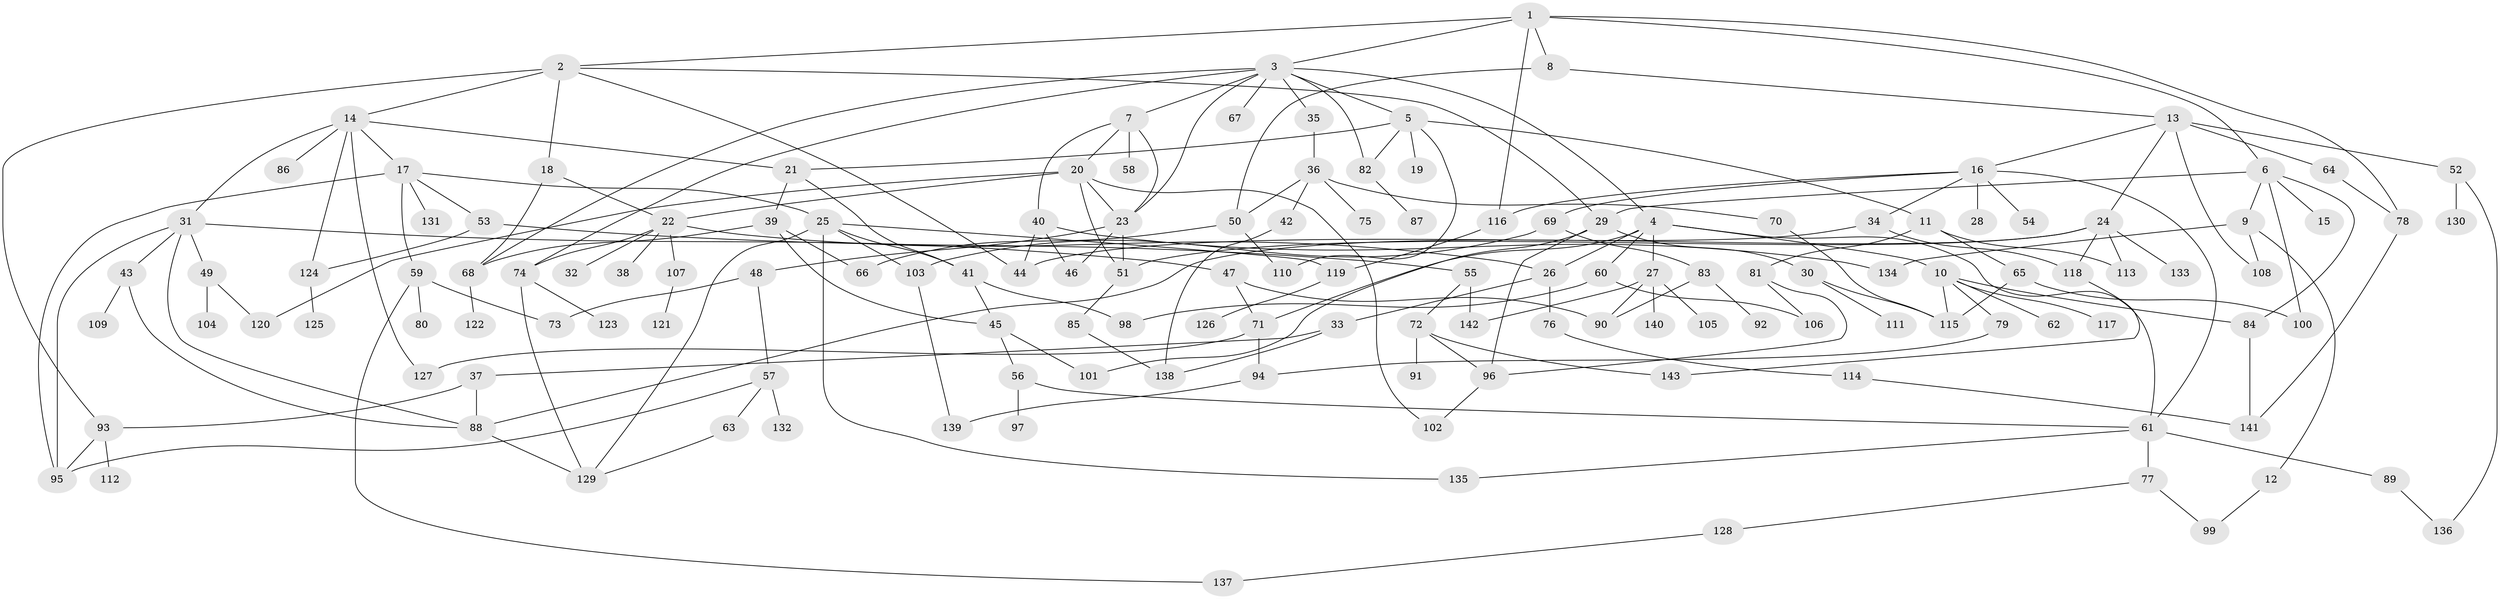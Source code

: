 // Generated by graph-tools (version 1.1) at 2025/25/03/09/25 03:25:32]
// undirected, 143 vertices, 212 edges
graph export_dot {
graph [start="1"]
  node [color=gray90,style=filled];
  1;
  2;
  3;
  4;
  5;
  6;
  7;
  8;
  9;
  10;
  11;
  12;
  13;
  14;
  15;
  16;
  17;
  18;
  19;
  20;
  21;
  22;
  23;
  24;
  25;
  26;
  27;
  28;
  29;
  30;
  31;
  32;
  33;
  34;
  35;
  36;
  37;
  38;
  39;
  40;
  41;
  42;
  43;
  44;
  45;
  46;
  47;
  48;
  49;
  50;
  51;
  52;
  53;
  54;
  55;
  56;
  57;
  58;
  59;
  60;
  61;
  62;
  63;
  64;
  65;
  66;
  67;
  68;
  69;
  70;
  71;
  72;
  73;
  74;
  75;
  76;
  77;
  78;
  79;
  80;
  81;
  82;
  83;
  84;
  85;
  86;
  87;
  88;
  89;
  90;
  91;
  92;
  93;
  94;
  95;
  96;
  97;
  98;
  99;
  100;
  101;
  102;
  103;
  104;
  105;
  106;
  107;
  108;
  109;
  110;
  111;
  112;
  113;
  114;
  115;
  116;
  117;
  118;
  119;
  120;
  121;
  122;
  123;
  124;
  125;
  126;
  127;
  128;
  129;
  130;
  131;
  132;
  133;
  134;
  135;
  136;
  137;
  138;
  139;
  140;
  141;
  142;
  143;
  1 -- 2;
  1 -- 3;
  1 -- 6;
  1 -- 8;
  1 -- 78;
  1 -- 116;
  2 -- 14;
  2 -- 18;
  2 -- 44;
  2 -- 29;
  2 -- 93;
  3 -- 4;
  3 -- 5;
  3 -- 7;
  3 -- 35;
  3 -- 67;
  3 -- 82;
  3 -- 68;
  3 -- 23;
  3 -- 74;
  4 -- 10;
  4 -- 27;
  4 -- 60;
  4 -- 61;
  4 -- 71;
  4 -- 26;
  5 -- 11;
  5 -- 19;
  5 -- 21;
  5 -- 110;
  5 -- 82;
  6 -- 9;
  6 -- 15;
  6 -- 29;
  6 -- 84;
  6 -- 100;
  7 -- 20;
  7 -- 23;
  7 -- 40;
  7 -- 58;
  8 -- 13;
  8 -- 50;
  9 -- 12;
  9 -- 108;
  9 -- 134;
  10 -- 62;
  10 -- 79;
  10 -- 117;
  10 -- 115;
  10 -- 84;
  11 -- 65;
  11 -- 81;
  11 -- 113;
  12 -- 99;
  13 -- 16;
  13 -- 24;
  13 -- 52;
  13 -- 64;
  13 -- 108;
  14 -- 17;
  14 -- 31;
  14 -- 86;
  14 -- 124;
  14 -- 127;
  14 -- 21;
  16 -- 28;
  16 -- 34;
  16 -- 54;
  16 -- 69;
  16 -- 116;
  16 -- 61;
  17 -- 25;
  17 -- 53;
  17 -- 59;
  17 -- 131;
  17 -- 95;
  18 -- 68;
  18 -- 22;
  20 -- 22;
  20 -- 51;
  20 -- 102;
  20 -- 23;
  20 -- 120;
  21 -- 39;
  21 -- 41;
  22 -- 26;
  22 -- 32;
  22 -- 38;
  22 -- 74;
  22 -- 107;
  23 -- 48;
  23 -- 46;
  23 -- 51;
  24 -- 113;
  24 -- 118;
  24 -- 133;
  24 -- 88;
  24 -- 51;
  25 -- 41;
  25 -- 103;
  25 -- 135;
  25 -- 119;
  25 -- 129;
  26 -- 33;
  26 -- 76;
  27 -- 105;
  27 -- 140;
  27 -- 142;
  27 -- 90;
  29 -- 30;
  29 -- 101;
  29 -- 96;
  30 -- 111;
  30 -- 115;
  31 -- 43;
  31 -- 47;
  31 -- 49;
  31 -- 88;
  31 -- 95;
  33 -- 37;
  33 -- 138;
  34 -- 44;
  34 -- 118;
  35 -- 36;
  36 -- 42;
  36 -- 70;
  36 -- 75;
  36 -- 50;
  37 -- 93;
  37 -- 88;
  39 -- 68;
  39 -- 66;
  39 -- 45;
  40 -- 46;
  40 -- 134;
  40 -- 44;
  41 -- 45;
  41 -- 98;
  42 -- 138;
  43 -- 109;
  43 -- 88;
  45 -- 56;
  45 -- 101;
  47 -- 71;
  47 -- 90;
  48 -- 57;
  48 -- 73;
  49 -- 104;
  49 -- 120;
  50 -- 66;
  50 -- 110;
  51 -- 85;
  52 -- 130;
  52 -- 136;
  53 -- 55;
  53 -- 124;
  55 -- 72;
  55 -- 142;
  56 -- 97;
  56 -- 61;
  57 -- 63;
  57 -- 132;
  57 -- 95;
  59 -- 80;
  59 -- 137;
  59 -- 73;
  60 -- 98;
  60 -- 106;
  61 -- 77;
  61 -- 89;
  61 -- 135;
  63 -- 129;
  64 -- 78;
  65 -- 100;
  65 -- 115;
  68 -- 122;
  69 -- 83;
  69 -- 103;
  70 -- 115;
  71 -- 127;
  71 -- 94;
  72 -- 91;
  72 -- 143;
  72 -- 96;
  74 -- 123;
  74 -- 129;
  76 -- 114;
  77 -- 128;
  77 -- 99;
  78 -- 141;
  79 -- 94;
  81 -- 96;
  81 -- 106;
  82 -- 87;
  83 -- 92;
  83 -- 90;
  84 -- 141;
  85 -- 138;
  88 -- 129;
  89 -- 136;
  93 -- 95;
  93 -- 112;
  94 -- 139;
  96 -- 102;
  103 -- 139;
  107 -- 121;
  114 -- 141;
  116 -- 119;
  118 -- 143;
  119 -- 126;
  124 -- 125;
  128 -- 137;
}

